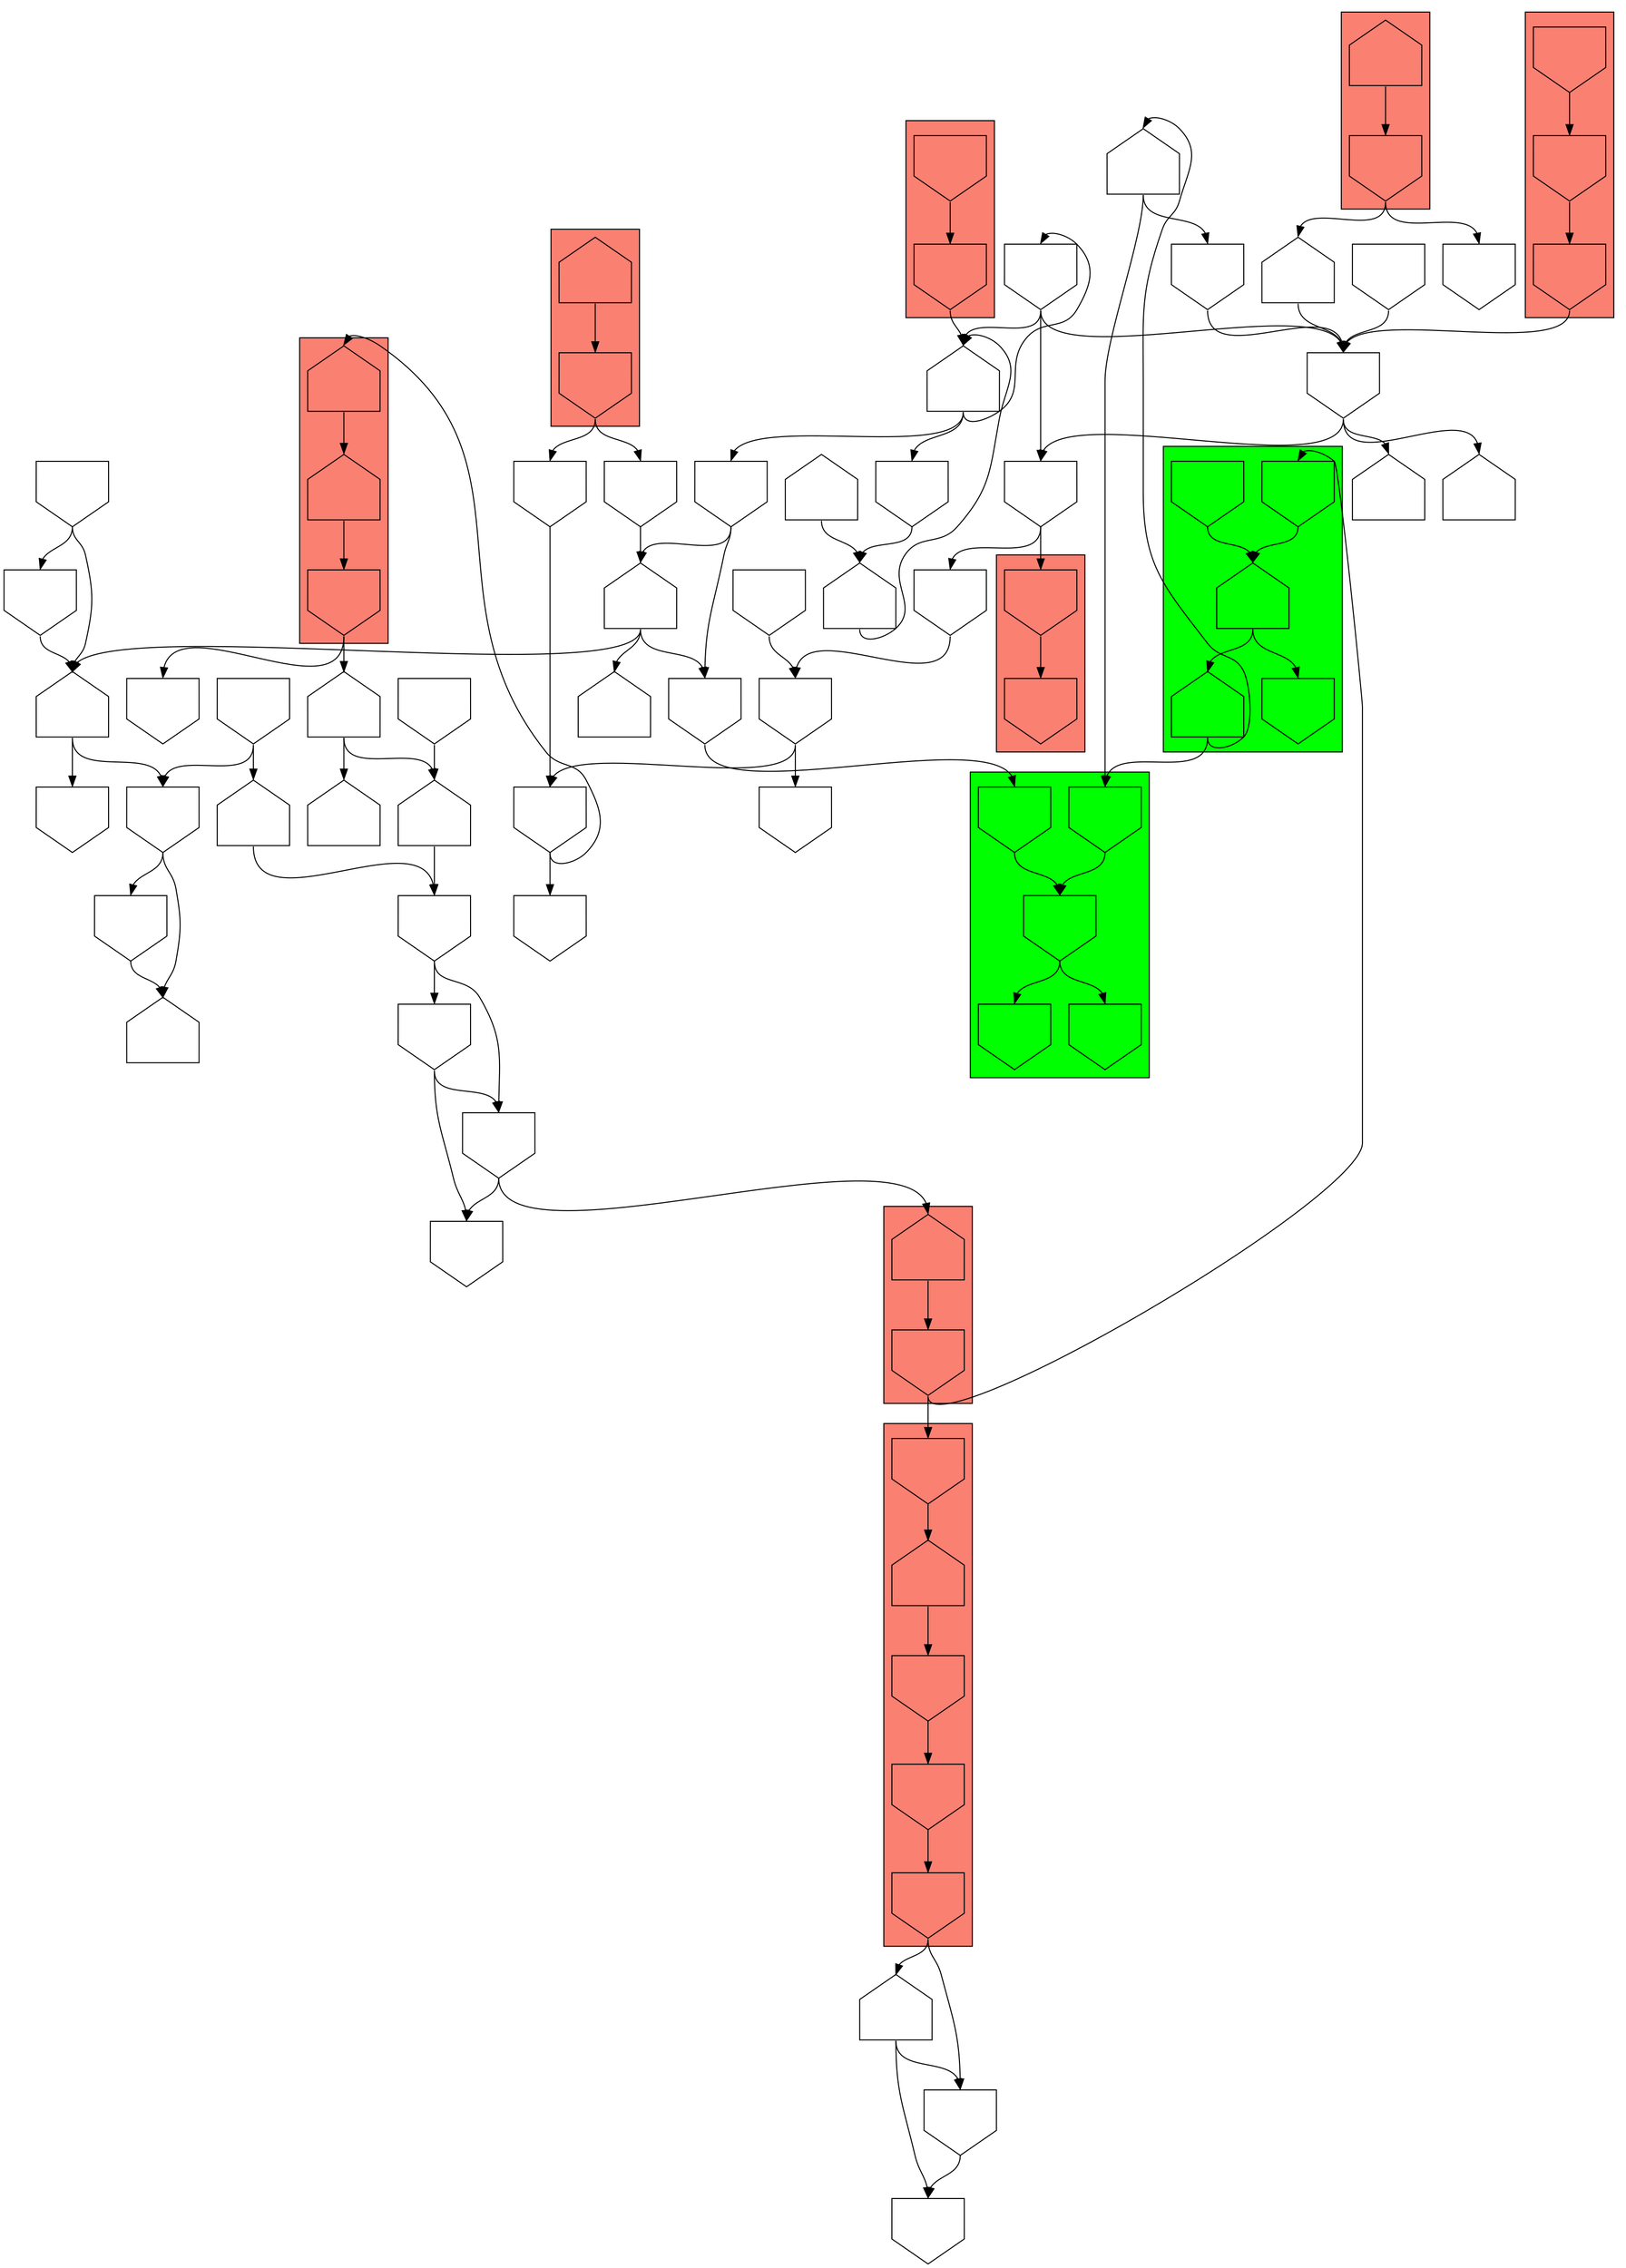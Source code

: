 digraph asm {
	edge [headport=n,tailport=s];
subgraph cluster_C4352_1739_5234_19583_12407 {
	4352 [label="",height=1,width=1,shape=invhouse];
	1739 [label="",height=1,width=1,shape=house];
	5234 [label="",height=1,width=1,shape=invhouse];
	19583 [label="",height=1,width=1,shape=invhouse];
	12407 [label="",height=1,width=1,shape=invhouse];
	style=filled;
	fillcolor=salmon;
}
subgraph cluster_C19492_7127 {
	19492 [label="",height=1,width=1,shape=house];
	7127 [label="",height=1,width=1,shape=invhouse];
	style=filled;
	fillcolor=salmon;
}
subgraph cluster_R10613_19443_5041_19258_21406 {
	10613 [label="",height=1,width=1,shape=invhouse];
	19443 [label="",height=1,width=1,shape=invhouse];
	5041 [label="",height=1,width=1,shape=house];
	19258 [label="",height=1,width=1,shape=invhouse];
	21406 [label="",height=1,width=1,shape=house];
	style=filled;
	fillcolor=green;
}
subgraph cluster_R7081_8091_19553_15662_15715 {
	7081 [label="",height=1,width=1,shape=invhouse];
	8091 [label="",height=1,width=1,shape=invhouse];
	19553 [label="",height=1,width=1,shape=invhouse];
	15662 [label="",height=1,width=1,shape=invhouse];
	15715 [label="",height=1,width=1,shape=invhouse];
	style=filled;
	fillcolor=green;
}
subgraph cluster_C11144_13175_2324 {
	11144 [label="",height=1,width=1,shape=house];
	13175 [label="",height=1,width=1,shape=house];
	2324 [label="",height=1,width=1,shape=invhouse];
	style=filled;
	fillcolor=salmon;
}
subgraph cluster_C10664_9976 {
	10664 [label="",height=1,width=1,shape=invhouse];
	9976 [label="",height=1,width=1,shape=invhouse];
	style=filled;
	fillcolor=salmon;
}
subgraph cluster_C9687_2231_19148 {
	9687 [label="",height=1,width=1,shape=invhouse];
	2231 [label="",height=1,width=1,shape=invhouse];
	19148 [label="",height=1,width=1,shape=invhouse];
	style=filled;
	fillcolor=salmon;
}
subgraph cluster_C16991_4176 {
	16991 [label="",height=1,width=1,shape=house];
	4176 [label="",height=1,width=1,shape=invhouse];
	style=filled;
	fillcolor=salmon;
}
subgraph cluster_C4302_11764 {
	4302 [label="",height=1,width=1,shape=invhouse];
	11764 [label="",height=1,width=1,shape=invhouse];
	style=filled;
	fillcolor=salmon;
}
subgraph cluster_C4851_1368 {
	4851 [label="",height=1,width=1,shape=house];
	1368 [label="",height=1,width=1,shape=invhouse];
	style=filled;
	fillcolor=salmon;
}
	5303 [label="",height=1,width=1,shape=house];
	1288 [label="",height=1,width=1,shape=invhouse];
	12010 [label="",height=1,width=1,shape=invhouse];
	20757 [label="",height=1,width=1,shape=invhouse];
	17468 [label="",height=1,width=1,shape=house];
	354 [label="",height=1,width=1,shape=house];
	14088 [label="",height=1,width=1,shape=invhouse];
	14537 [label="",height=1,width=1,shape=house];
	15968 [label="",height=1,width=1,shape=invhouse];
	3522 [label="",height=1,width=1,shape=invhouse];
	2347 [label="",height=1,width=1,shape=house];
	14346 [label="",height=1,width=1,shape=invhouse];
	9066 [label="",height=1,width=1,shape=invhouse];
	7858 [label="",height=1,width=1,shape=invhouse];
	13001 [label="",height=1,width=1,shape=invhouse];
	20536 [label="",height=1,width=1,shape=house];
	14431 [label="",height=1,width=1,shape=house];
	8458 [label="",height=1,width=1,shape=house];
	19063 [label="",height=1,width=1,shape=invhouse];
	16087 [label="",height=1,width=1,shape=invhouse];
	19280 [label="",height=1,width=1,shape=invhouse];
	4646 [label="",height=1,width=1,shape=invhouse];
	19943 [label="",height=1,width=1,shape=invhouse];
	21349 [label="",height=1,width=1,shape=invhouse];
	21513 [label="",height=1,width=1,shape=invhouse];
	903 [label="",height=1,width=1,shape=invhouse];
	7766 [label="",height=1,width=1,shape=invhouse];
	16372 [label="",height=1,width=1,shape=house];
	18173 [label="",height=1,width=1,shape=house];
	10031 [label="",height=1,width=1,shape=invhouse];
	15669 [label="",height=1,width=1,shape=house];
	19516 [label="",height=1,width=1,shape=house];
	3400 [label="",height=1,width=1,shape=invhouse];
	19650 [label="",height=1,width=1,shape=invhouse];
	21526 [label="",height=1,width=1,shape=invhouse];
	3472 [label="",height=1,width=1,shape=house];
	12568 [label="",height=1,width=1,shape=invhouse];
	21529 [label="",height=1,width=1,shape=house];
	20861 [label="",height=1,width=1,shape=house];
	19577 [label="",height=1,width=1,shape=invhouse];
	12676 [label="",height=1,width=1,shape=invhouse];
	3630 [label="",height=1,width=1,shape=invhouse];
	19323 [label="",height=1,width=1,shape=invhouse];
	15942 [label="",height=1,width=1,shape=invhouse];
	13625 [label="",height=1,width=1,shape=invhouse];
	17967 [label="",height=1,width=1,shape=invhouse];
	5686 [label="",height=1,width=1,shape=house];
	4352 -> 1739
	1739 -> 5234
	5234 -> 19583
	19583 -> 12407
	12407 -> 5303
	12407 -> 12010
	5303 -> 1288
	5303 -> 12010
	12010 -> 1288
	7127 -> 4352
	7127 -> 19443
	19443 -> 5041
	5041 -> 19258
	5041 -> 21406
	21406 -> 8091
	21406 -> 15669
	8091 -> 19553
	19553 -> 15662
	19553 -> 15715
	7081 -> 19553
	20757 -> 7081
	17468 -> 354
	17468 -> 5686
	17468 -> 20757
	354 -> 14088
	354 -> 15942
	14088 -> 14537
	14088 -> 15968
	15968 -> 14537
	3522 -> 2347
	3522 -> 14088
	2347 -> 14346
	14346 -> 9066
	14346 -> 13001
	9066 -> 7858
	9066 -> 19492
	13001 -> 7858
	13001 -> 9066
	19492 -> 7127
	20536 -> 14346
	14431 -> 8458
	14431 -> 20536
	2324 -> 14431
	2324 -> 19063
	13175 -> 2324
	11144 -> 13175
	16087 -> 11144
	16087 -> 19280
	4646 -> 16087
	4646 -> 19943
	21349 -> 4646
	21513 -> 4646
	903 -> 10664
	903 -> 21513
	10664 -> 9976
	7766 -> 903
	7766 -> 16372
	7766 -> 18173
	10031 -> 7766
	15669 -> 8091
	15669 -> 10031
	19148 -> 7766
	2231 -> 19148
	9687 -> 2231
	19516 -> 7766
	4176 -> 3400
	4176 -> 19516
	16991 -> 4176
	19650 -> 7766
	21526 -> 903
	21526 -> 3472
	21526 -> 7766
	3472 -> 12568
	3472 -> 19577
	3472 -> 21526
	12568 -> 21529
	21529 -> 3472
	20861 -> 21529
	19577 -> 17468
	19577 -> 20757
	11764 -> 3472
	4302 -> 11764
	12676 -> 16087
	1368 -> 3630
	1368 -> 12676
	3630 -> 17468
	4851 -> 1368
	19323 -> 20536
	13625 -> 354
	13625 -> 17967
	17967 -> 354
	10613 -> 5041
}